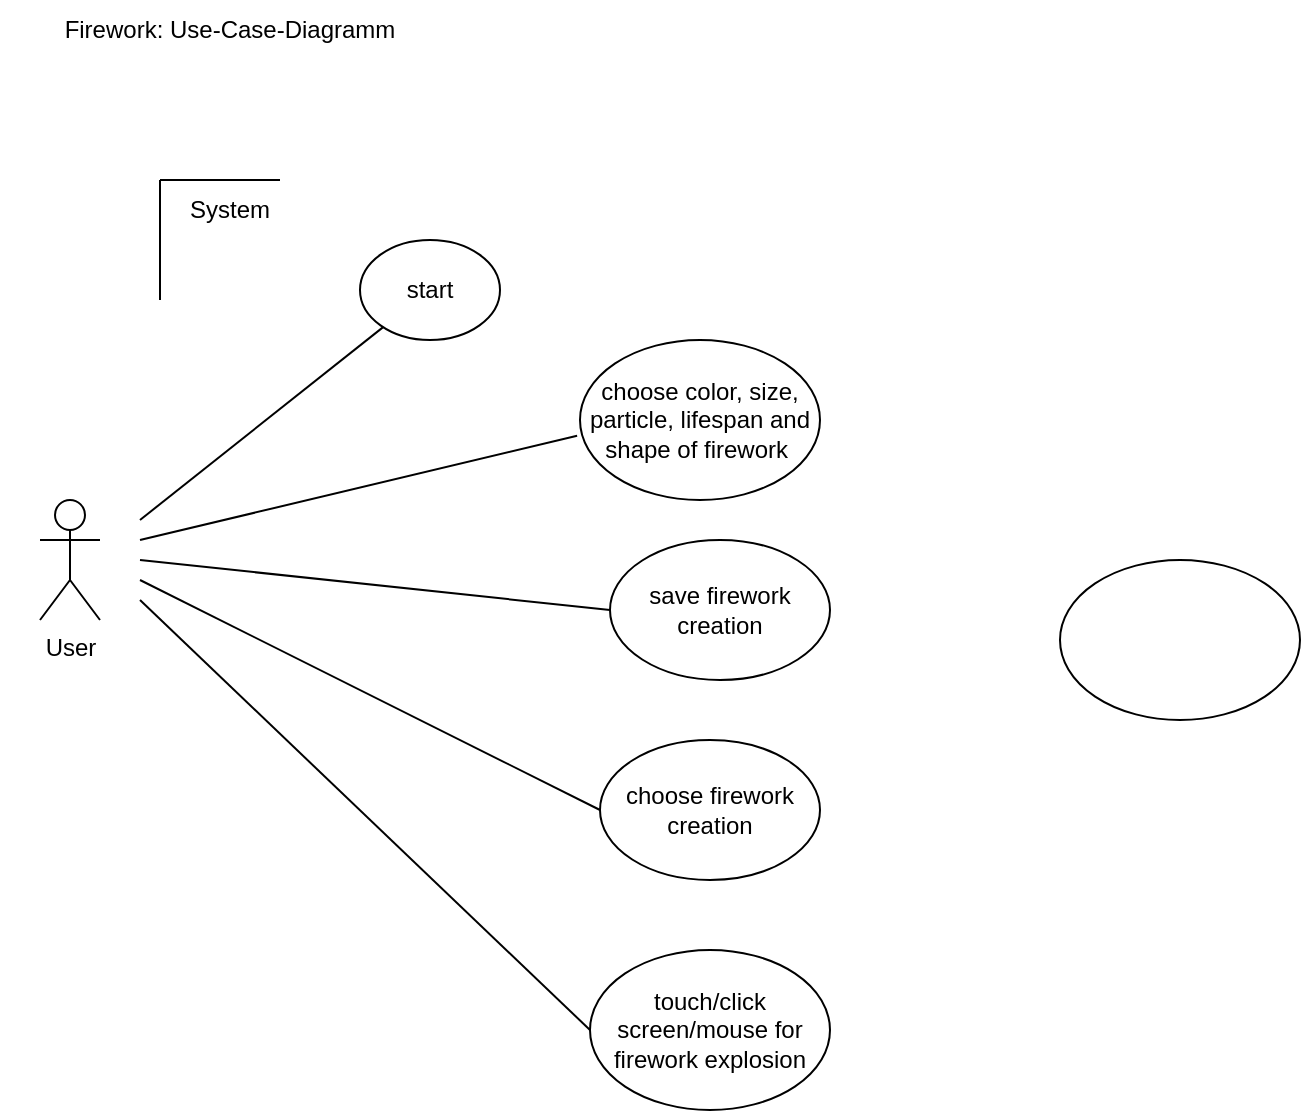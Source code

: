 <mxfile version="20.8.20" type="device"><diagram name="Seite-1" id="Aa810SFVIYfy-U1CjYe4"><mxGraphModel dx="1060" dy="720" grid="1" gridSize="10" guides="1" tooltips="1" connect="1" arrows="1" fold="1" page="1" pageScale="1" pageWidth="827" pageHeight="1169" math="0" shadow="0"><root><mxCell id="0"/><mxCell id="1" parent="0"/><mxCell id="JvPc0fbGI7fap34sXANZ-1" value="User" style="shape=umlActor;verticalLabelPosition=bottom;verticalAlign=top;html=1;outlineConnect=0;" parent="1" vertex="1"><mxGeometry x="60" y="280" width="30" height="60" as="geometry"/></mxCell><mxCell id="JvPc0fbGI7fap34sXANZ-2" value="Firework: Use-Case-Diagramm" style="text;html=1;strokeColor=none;fillColor=none;align=center;verticalAlign=middle;whiteSpace=wrap;rounded=0;" parent="1" vertex="1"><mxGeometry x="40" y="30" width="230" height="30" as="geometry"/></mxCell><mxCell id="JvPc0fbGI7fap34sXANZ-3" value="" style="endArrow=none;html=1;rounded=0;" parent="1" edge="1"><mxGeometry width="50" height="50" relative="1" as="geometry"><mxPoint x="120" y="180" as="sourcePoint"/><mxPoint x="120" y="120" as="targetPoint"/></mxGeometry></mxCell><mxCell id="JvPc0fbGI7fap34sXANZ-4" value="" style="endArrow=none;html=1;rounded=0;" parent="1" edge="1"><mxGeometry width="50" height="50" relative="1" as="geometry"><mxPoint x="180" y="120" as="sourcePoint"/><mxPoint x="120" y="120" as="targetPoint"/></mxGeometry></mxCell><mxCell id="JvPc0fbGI7fap34sXANZ-5" value="System" style="text;html=1;strokeColor=none;fillColor=none;align=center;verticalAlign=middle;whiteSpace=wrap;rounded=0;" parent="1" vertex="1"><mxGeometry x="125" y="120" width="60" height="30" as="geometry"/></mxCell><mxCell id="JvPc0fbGI7fap34sXANZ-6" value="start" style="ellipse;whiteSpace=wrap;html=1;" parent="1" vertex="1"><mxGeometry x="220" y="150" width="70" height="50" as="geometry"/></mxCell><mxCell id="JvPc0fbGI7fap34sXANZ-7" value="choose color, size, particle, lifespan and shape of firework&amp;nbsp;" style="ellipse;whiteSpace=wrap;html=1;" parent="1" vertex="1"><mxGeometry x="330" y="200" width="120" height="80" as="geometry"/></mxCell><mxCell id="JvPc0fbGI7fap34sXANZ-9" value="touch/click screen/mouse for firework explosion" style="ellipse;whiteSpace=wrap;html=1;" parent="1" vertex="1"><mxGeometry x="335" y="505" width="120" height="80" as="geometry"/></mxCell><mxCell id="JvPc0fbGI7fap34sXANZ-10" value="save firework creation" style="ellipse;whiteSpace=wrap;html=1;" parent="1" vertex="1"><mxGeometry x="345" y="300" width="110" height="70" as="geometry"/></mxCell><mxCell id="JvPc0fbGI7fap34sXANZ-12" value="" style="endArrow=none;html=1;rounded=0;" parent="1" target="JvPc0fbGI7fap34sXANZ-6" edge="1"><mxGeometry width="50" height="50" relative="1" as="geometry"><mxPoint x="110" y="290" as="sourcePoint"/><mxPoint x="430" y="280" as="targetPoint"/></mxGeometry></mxCell><mxCell id="JvPc0fbGI7fap34sXANZ-13" value="" style="endArrow=none;html=1;rounded=0;entryX=-0.012;entryY=0.599;entryDx=0;entryDy=0;entryPerimeter=0;" parent="1" target="JvPc0fbGI7fap34sXANZ-7" edge="1"><mxGeometry width="50" height="50" relative="1" as="geometry"><mxPoint x="110" y="300" as="sourcePoint"/><mxPoint x="320" y="250" as="targetPoint"/></mxGeometry></mxCell><mxCell id="JvPc0fbGI7fap34sXANZ-14" value="" style="endArrow=none;html=1;rounded=0;entryX=0;entryY=0.5;entryDx=0;entryDy=0;" parent="1" target="JvPc0fbGI7fap34sXANZ-10" edge="1"><mxGeometry width="50" height="50" relative="1" as="geometry"><mxPoint x="110" y="310" as="sourcePoint"/><mxPoint x="430" y="280" as="targetPoint"/></mxGeometry></mxCell><mxCell id="JvPc0fbGI7fap34sXANZ-15" value="" style="endArrow=none;html=1;rounded=0;entryX=0;entryY=0.5;entryDx=0;entryDy=0;" parent="1" target="JvPc0fbGI7fap34sXANZ-9" edge="1"><mxGeometry width="50" height="50" relative="1" as="geometry"><mxPoint x="110" y="330" as="sourcePoint"/><mxPoint x="330" y="460" as="targetPoint"/></mxGeometry></mxCell><mxCell id="aA4lJ8Doe24DXczJPAsw-1" value="choose firework creation" style="ellipse;whiteSpace=wrap;html=1;" vertex="1" parent="1"><mxGeometry x="340" y="400" width="110" height="70" as="geometry"/></mxCell><mxCell id="aA4lJ8Doe24DXczJPAsw-2" value="" style="endArrow=none;html=1;rounded=0;entryX=0;entryY=0.5;entryDx=0;entryDy=0;" edge="1" parent="1" target="aA4lJ8Doe24DXczJPAsw-1"><mxGeometry width="50" height="50" relative="1" as="geometry"><mxPoint x="110" y="320" as="sourcePoint"/><mxPoint x="355" y="345" as="targetPoint"/></mxGeometry></mxCell><mxCell id="aA4lJ8Doe24DXczJPAsw-3" value="" style="ellipse;whiteSpace=wrap;html=1;" vertex="1" parent="1"><mxGeometry x="570" y="310" width="120" height="80" as="geometry"/></mxCell></root></mxGraphModel></diagram></mxfile>